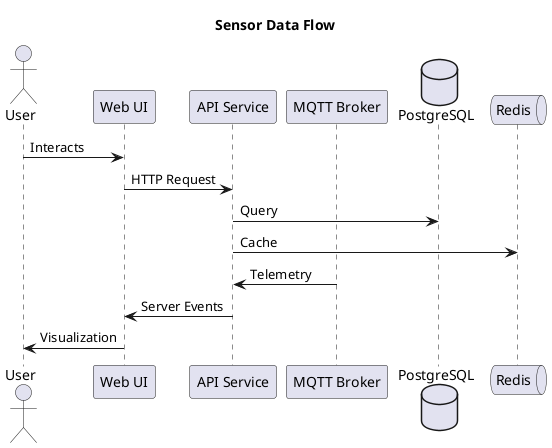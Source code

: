@startuml
title "Sensor Data Flow"

actor User
participant "Web UI" as ui
participant "API Service" as api
participant "MQTT Broker" as mqtt
database "PostgreSQL" as db
queue "Redis" as redis

User -> ui : Interacts
ui -> api : HTTP Request
api -> db : Query
api -> redis : Cache
mqtt -> api : Telemetry
api -> ui : Server Events
ui -> User : Visualization
@enduml
